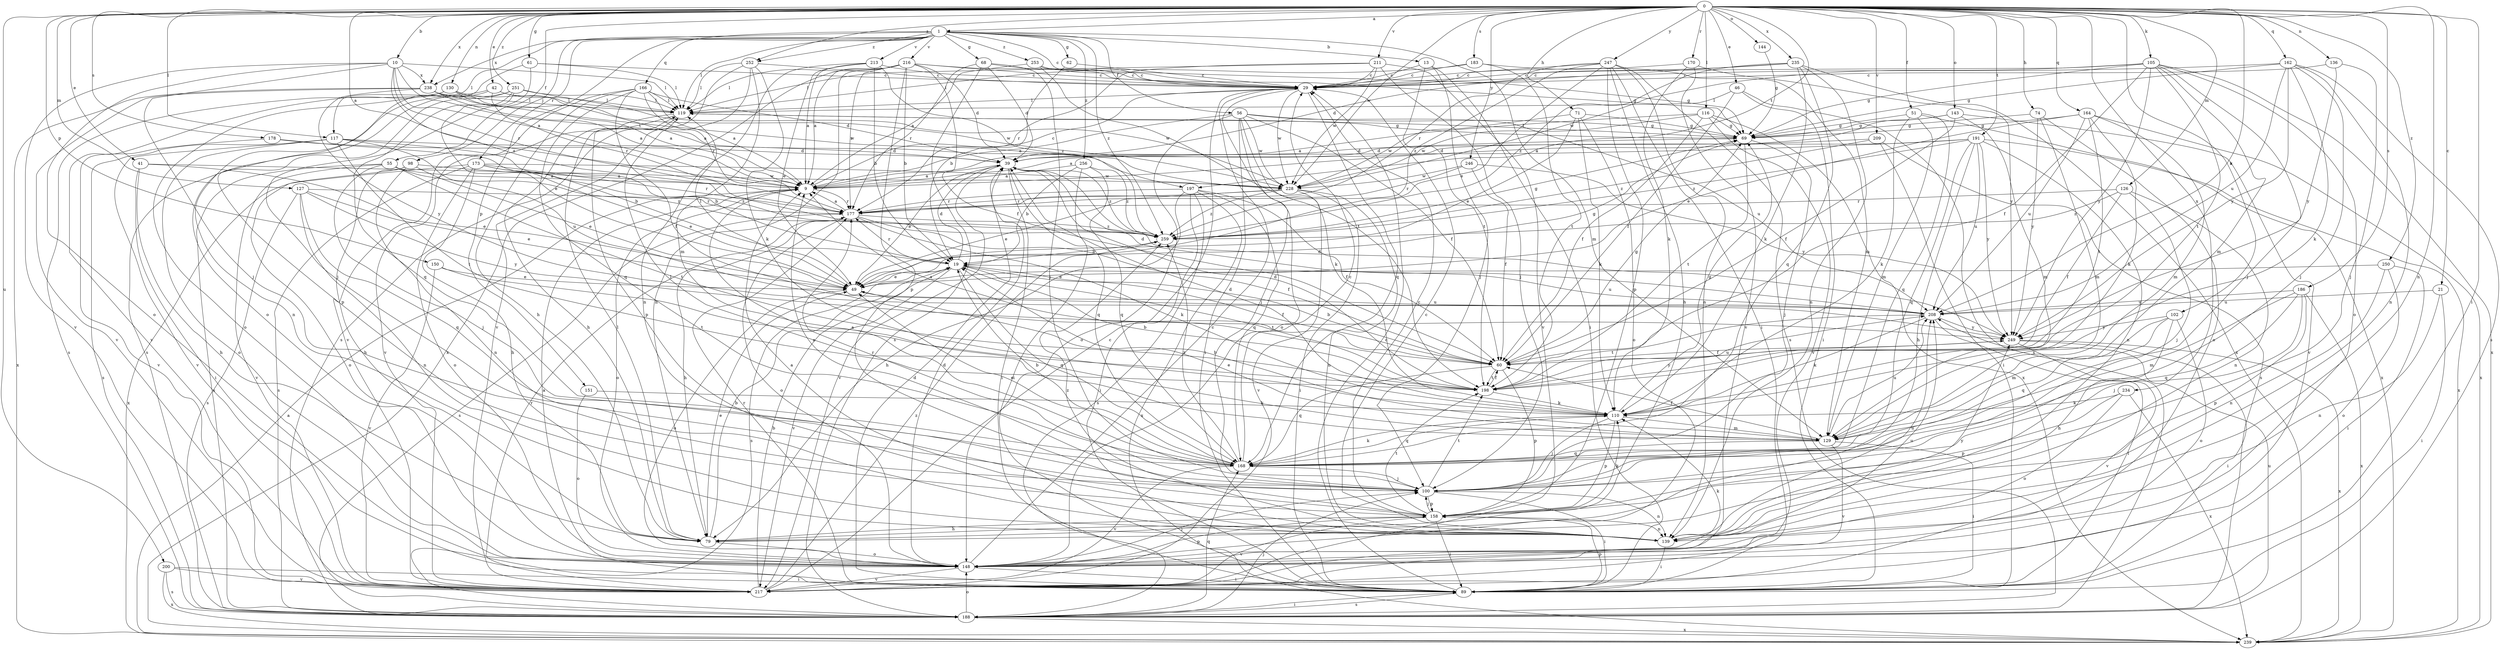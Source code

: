 strict digraph  {
0;
1;
9;
10;
13;
19;
21;
29;
39;
41;
42;
46;
49;
51;
55;
56;
60;
61;
62;
68;
69;
71;
74;
79;
89;
98;
100;
102;
105;
110;
116;
117;
119;
126;
127;
129;
130;
136;
139;
143;
144;
148;
150;
151;
158;
162;
164;
166;
168;
170;
173;
177;
178;
183;
186;
188;
191;
197;
198;
200;
208;
209;
211;
213;
216;
217;
228;
234;
235;
238;
239;
246;
247;
249;
250;
251;
252;
253;
256;
259;
0 -> 1  [label=a];
0 -> 9  [label=a];
0 -> 10  [label=b];
0 -> 21  [label=c];
0 -> 41  [label=e];
0 -> 42  [label=e];
0 -> 46  [label=e];
0 -> 51  [label=f];
0 -> 55  [label=f];
0 -> 61  [label=g];
0 -> 71  [label=h];
0 -> 74  [label=h];
0 -> 89  [label=i];
0 -> 102  [label=k];
0 -> 105  [label=k];
0 -> 116  [label=l];
0 -> 117  [label=l];
0 -> 126  [label=m];
0 -> 127  [label=m];
0 -> 130  [label=n];
0 -> 136  [label=n];
0 -> 139  [label=n];
0 -> 143  [label=o];
0 -> 144  [label=o];
0 -> 150  [label=p];
0 -> 162  [label=q];
0 -> 164  [label=q];
0 -> 170  [label=r];
0 -> 178  [label=s];
0 -> 183  [label=s];
0 -> 186  [label=s];
0 -> 191  [label=t];
0 -> 197  [label=t];
0 -> 200  [label=u];
0 -> 208  [label=u];
0 -> 209  [label=v];
0 -> 211  [label=v];
0 -> 228  [label=w];
0 -> 234  [label=x];
0 -> 235  [label=x];
0 -> 238  [label=x];
0 -> 246  [label=y];
0 -> 247  [label=y];
0 -> 250  [label=z];
0 -> 251  [label=z];
0 -> 252  [label=z];
1 -> 13  [label=b];
1 -> 29  [label=c];
1 -> 56  [label=f];
1 -> 62  [label=g];
1 -> 68  [label=g];
1 -> 98  [label=j];
1 -> 117  [label=l];
1 -> 119  [label=l];
1 -> 129  [label=m];
1 -> 151  [label=p];
1 -> 166  [label=q];
1 -> 173  [label=r];
1 -> 213  [label=v];
1 -> 216  [label=v];
1 -> 238  [label=x];
1 -> 252  [label=z];
1 -> 253  [label=z];
1 -> 256  [label=z];
1 -> 259  [label=z];
9 -> 29  [label=c];
9 -> 148  [label=o];
9 -> 177  [label=r];
10 -> 9  [label=a];
10 -> 100  [label=j];
10 -> 119  [label=l];
10 -> 148  [label=o];
10 -> 177  [label=r];
10 -> 197  [label=t];
10 -> 217  [label=v];
10 -> 238  [label=x];
10 -> 259  [label=z];
13 -> 29  [label=c];
13 -> 89  [label=i];
13 -> 100  [label=j];
13 -> 198  [label=t];
19 -> 39  [label=d];
19 -> 49  [label=e];
19 -> 60  [label=f];
19 -> 168  [label=q];
19 -> 177  [label=r];
19 -> 188  [label=s];
19 -> 198  [label=t];
19 -> 208  [label=u];
19 -> 217  [label=v];
21 -> 89  [label=i];
21 -> 139  [label=n];
21 -> 208  [label=u];
29 -> 119  [label=l];
29 -> 148  [label=o];
29 -> 168  [label=q];
29 -> 228  [label=w];
39 -> 9  [label=a];
39 -> 49  [label=e];
39 -> 89  [label=i];
39 -> 168  [label=q];
39 -> 217  [label=v];
39 -> 259  [label=z];
41 -> 49  [label=e];
41 -> 79  [label=h];
41 -> 89  [label=i];
41 -> 228  [label=w];
42 -> 9  [label=a];
42 -> 119  [label=l];
42 -> 139  [label=n];
42 -> 148  [label=o];
42 -> 177  [label=r];
46 -> 60  [label=f];
46 -> 89  [label=i];
46 -> 119  [label=l];
46 -> 188  [label=s];
49 -> 69  [label=g];
49 -> 119  [label=l];
49 -> 148  [label=o];
49 -> 208  [label=u];
51 -> 69  [label=g];
51 -> 110  [label=k];
51 -> 129  [label=m];
51 -> 168  [label=q];
51 -> 239  [label=x];
55 -> 9  [label=a];
55 -> 100  [label=j];
55 -> 188  [label=s];
55 -> 198  [label=t];
55 -> 217  [label=v];
55 -> 259  [label=z];
56 -> 9  [label=a];
56 -> 60  [label=f];
56 -> 69  [label=g];
56 -> 89  [label=i];
56 -> 100  [label=j];
56 -> 110  [label=k];
56 -> 148  [label=o];
56 -> 208  [label=u];
56 -> 228  [label=w];
60 -> 9  [label=a];
60 -> 19  [label=b];
60 -> 69  [label=g];
60 -> 158  [label=p];
60 -> 168  [label=q];
60 -> 198  [label=t];
61 -> 29  [label=c];
61 -> 100  [label=j];
61 -> 119  [label=l];
61 -> 148  [label=o];
62 -> 19  [label=b];
62 -> 29  [label=c];
68 -> 29  [label=c];
68 -> 39  [label=d];
68 -> 100  [label=j];
68 -> 177  [label=r];
68 -> 188  [label=s];
69 -> 39  [label=d];
69 -> 100  [label=j];
69 -> 119  [label=l];
69 -> 198  [label=t];
71 -> 49  [label=e];
71 -> 69  [label=g];
71 -> 110  [label=k];
71 -> 148  [label=o];
71 -> 228  [label=w];
74 -> 69  [label=g];
74 -> 129  [label=m];
74 -> 148  [label=o];
74 -> 249  [label=y];
79 -> 19  [label=b];
79 -> 49  [label=e];
79 -> 119  [label=l];
79 -> 148  [label=o];
89 -> 9  [label=a];
89 -> 29  [label=c];
89 -> 39  [label=d];
89 -> 158  [label=p];
89 -> 177  [label=r];
89 -> 188  [label=s];
98 -> 9  [label=a];
98 -> 49  [label=e];
98 -> 79  [label=h];
98 -> 139  [label=n];
98 -> 148  [label=o];
100 -> 9  [label=a];
100 -> 89  [label=i];
100 -> 139  [label=n];
100 -> 158  [label=p];
100 -> 177  [label=r];
100 -> 198  [label=t];
102 -> 79  [label=h];
102 -> 129  [label=m];
102 -> 148  [label=o];
102 -> 168  [label=q];
102 -> 249  [label=y];
105 -> 29  [label=c];
105 -> 60  [label=f];
105 -> 69  [label=g];
105 -> 100  [label=j];
105 -> 129  [label=m];
105 -> 148  [label=o];
105 -> 198  [label=t];
105 -> 228  [label=w];
105 -> 239  [label=x];
105 -> 249  [label=y];
110 -> 39  [label=d];
110 -> 69  [label=g];
110 -> 100  [label=j];
110 -> 129  [label=m];
110 -> 158  [label=p];
110 -> 168  [label=q];
116 -> 9  [label=a];
116 -> 60  [label=f];
116 -> 69  [label=g];
116 -> 217  [label=v];
116 -> 228  [label=w];
116 -> 239  [label=x];
117 -> 19  [label=b];
117 -> 39  [label=d];
117 -> 148  [label=o];
117 -> 188  [label=s];
117 -> 198  [label=t];
117 -> 208  [label=u];
117 -> 217  [label=v];
119 -> 69  [label=g];
119 -> 79  [label=h];
119 -> 158  [label=p];
119 -> 217  [label=v];
126 -> 60  [label=f];
126 -> 100  [label=j];
126 -> 139  [label=n];
126 -> 177  [label=r];
126 -> 259  [label=z];
127 -> 49  [label=e];
127 -> 139  [label=n];
127 -> 168  [label=q];
127 -> 177  [label=r];
127 -> 188  [label=s];
127 -> 249  [label=y];
129 -> 19  [label=b];
129 -> 49  [label=e];
129 -> 60  [label=f];
129 -> 89  [label=i];
129 -> 119  [label=l];
129 -> 168  [label=q];
129 -> 208  [label=u];
129 -> 217  [label=v];
130 -> 9  [label=a];
130 -> 119  [label=l];
130 -> 188  [label=s];
130 -> 217  [label=v];
130 -> 228  [label=w];
136 -> 29  [label=c];
136 -> 100  [label=j];
136 -> 249  [label=y];
139 -> 9  [label=a];
139 -> 29  [label=c];
139 -> 89  [label=i];
139 -> 208  [label=u];
139 -> 249  [label=y];
139 -> 259  [label=z];
143 -> 9  [label=a];
143 -> 60  [label=f];
143 -> 69  [label=g];
143 -> 129  [label=m];
143 -> 217  [label=v];
144 -> 69  [label=g];
148 -> 29  [label=c];
148 -> 39  [label=d];
148 -> 89  [label=i];
148 -> 100  [label=j];
148 -> 110  [label=k];
148 -> 158  [label=p];
148 -> 208  [label=u];
148 -> 217  [label=v];
150 -> 49  [label=e];
150 -> 198  [label=t];
150 -> 217  [label=v];
151 -> 110  [label=k];
151 -> 148  [label=o];
158 -> 29  [label=c];
158 -> 79  [label=h];
158 -> 89  [label=i];
158 -> 100  [label=j];
158 -> 110  [label=k];
158 -> 139  [label=n];
158 -> 198  [label=t];
158 -> 217  [label=v];
162 -> 29  [label=c];
162 -> 69  [label=g];
162 -> 100  [label=j];
162 -> 110  [label=k];
162 -> 139  [label=n];
162 -> 188  [label=s];
162 -> 208  [label=u];
162 -> 249  [label=y];
164 -> 49  [label=e];
164 -> 69  [label=g];
164 -> 110  [label=k];
164 -> 129  [label=m];
164 -> 198  [label=t];
164 -> 208  [label=u];
164 -> 239  [label=x];
166 -> 9  [label=a];
166 -> 39  [label=d];
166 -> 60  [label=f];
166 -> 79  [label=h];
166 -> 119  [label=l];
166 -> 168  [label=q];
166 -> 177  [label=r];
166 -> 217  [label=v];
168 -> 9  [label=a];
168 -> 19  [label=b];
168 -> 29  [label=c];
168 -> 49  [label=e];
168 -> 100  [label=j];
168 -> 110  [label=k];
168 -> 217  [label=v];
168 -> 259  [label=z];
170 -> 29  [label=c];
170 -> 110  [label=k];
170 -> 217  [label=v];
170 -> 249  [label=y];
173 -> 49  [label=e];
173 -> 79  [label=h];
173 -> 148  [label=o];
173 -> 177  [label=r];
173 -> 188  [label=s];
173 -> 228  [label=w];
173 -> 239  [label=x];
173 -> 259  [label=z];
177 -> 9  [label=a];
177 -> 60  [label=f];
177 -> 79  [label=h];
177 -> 110  [label=k];
177 -> 148  [label=o];
177 -> 188  [label=s];
177 -> 259  [label=z];
178 -> 19  [label=b];
178 -> 39  [label=d];
178 -> 217  [label=v];
183 -> 29  [label=c];
183 -> 119  [label=l];
183 -> 129  [label=m];
183 -> 198  [label=t];
186 -> 100  [label=j];
186 -> 129  [label=m];
186 -> 158  [label=p];
186 -> 168  [label=q];
186 -> 208  [label=u];
186 -> 239  [label=x];
188 -> 89  [label=i];
188 -> 100  [label=j];
188 -> 148  [label=o];
188 -> 168  [label=q];
188 -> 208  [label=u];
188 -> 239  [label=x];
191 -> 9  [label=a];
191 -> 39  [label=d];
191 -> 79  [label=h];
191 -> 139  [label=n];
191 -> 168  [label=q];
191 -> 208  [label=u];
191 -> 239  [label=x];
191 -> 249  [label=y];
191 -> 259  [label=z];
197 -> 60  [label=f];
197 -> 79  [label=h];
197 -> 89  [label=i];
197 -> 168  [label=q];
197 -> 177  [label=r];
197 -> 188  [label=s];
197 -> 239  [label=x];
198 -> 19  [label=b];
198 -> 39  [label=d];
198 -> 60  [label=f];
198 -> 110  [label=k];
198 -> 208  [label=u];
198 -> 249  [label=y];
200 -> 89  [label=i];
200 -> 188  [label=s];
200 -> 217  [label=v];
200 -> 239  [label=x];
208 -> 39  [label=d];
208 -> 89  [label=i];
208 -> 110  [label=k];
208 -> 198  [label=t];
208 -> 249  [label=y];
209 -> 39  [label=d];
209 -> 89  [label=i];
209 -> 188  [label=s];
209 -> 259  [label=z];
211 -> 29  [label=c];
211 -> 100  [label=j];
211 -> 119  [label=l];
211 -> 177  [label=r];
211 -> 217  [label=v];
211 -> 228  [label=w];
213 -> 9  [label=a];
213 -> 19  [label=b];
213 -> 29  [label=c];
213 -> 49  [label=e];
213 -> 139  [label=n];
213 -> 259  [label=z];
216 -> 9  [label=a];
216 -> 19  [label=b];
216 -> 29  [label=c];
216 -> 39  [label=d];
216 -> 60  [label=f];
216 -> 69  [label=g];
216 -> 79  [label=h];
216 -> 119  [label=l];
216 -> 158  [label=p];
216 -> 177  [label=r];
216 -> 239  [label=x];
217 -> 19  [label=b];
217 -> 29  [label=c];
217 -> 177  [label=r];
217 -> 259  [label=z];
228 -> 49  [label=e];
228 -> 89  [label=i];
228 -> 139  [label=n];
228 -> 177  [label=r];
228 -> 217  [label=v];
228 -> 259  [label=z];
234 -> 110  [label=k];
234 -> 148  [label=o];
234 -> 158  [label=p];
234 -> 239  [label=x];
235 -> 29  [label=c];
235 -> 39  [label=d];
235 -> 110  [label=k];
235 -> 139  [label=n];
235 -> 168  [label=q];
235 -> 239  [label=x];
235 -> 259  [label=z];
238 -> 9  [label=a];
238 -> 119  [label=l];
238 -> 217  [label=v];
238 -> 228  [label=w];
238 -> 239  [label=x];
238 -> 249  [label=y];
239 -> 9  [label=a];
246 -> 60  [label=f];
246 -> 177  [label=r];
246 -> 228  [label=w];
246 -> 249  [label=y];
247 -> 29  [label=c];
247 -> 49  [label=e];
247 -> 79  [label=h];
247 -> 89  [label=i];
247 -> 139  [label=n];
247 -> 158  [label=p];
247 -> 177  [label=r];
247 -> 188  [label=s];
247 -> 259  [label=z];
249 -> 39  [label=d];
249 -> 60  [label=f];
249 -> 89  [label=i];
249 -> 217  [label=v];
249 -> 239  [label=x];
250 -> 49  [label=e];
250 -> 89  [label=i];
250 -> 139  [label=n];
250 -> 148  [label=o];
251 -> 49  [label=e];
251 -> 119  [label=l];
251 -> 158  [label=p];
251 -> 168  [label=q];
251 -> 188  [label=s];
251 -> 228  [label=w];
252 -> 29  [label=c];
252 -> 110  [label=k];
252 -> 119  [label=l];
252 -> 129  [label=m];
252 -> 188  [label=s];
252 -> 217  [label=v];
253 -> 9  [label=a];
253 -> 29  [label=c];
253 -> 69  [label=g];
253 -> 198  [label=t];
256 -> 9  [label=a];
256 -> 19  [label=b];
256 -> 89  [label=i];
256 -> 168  [label=q];
256 -> 259  [label=z];
259 -> 19  [label=b];
259 -> 69  [label=g];
}
